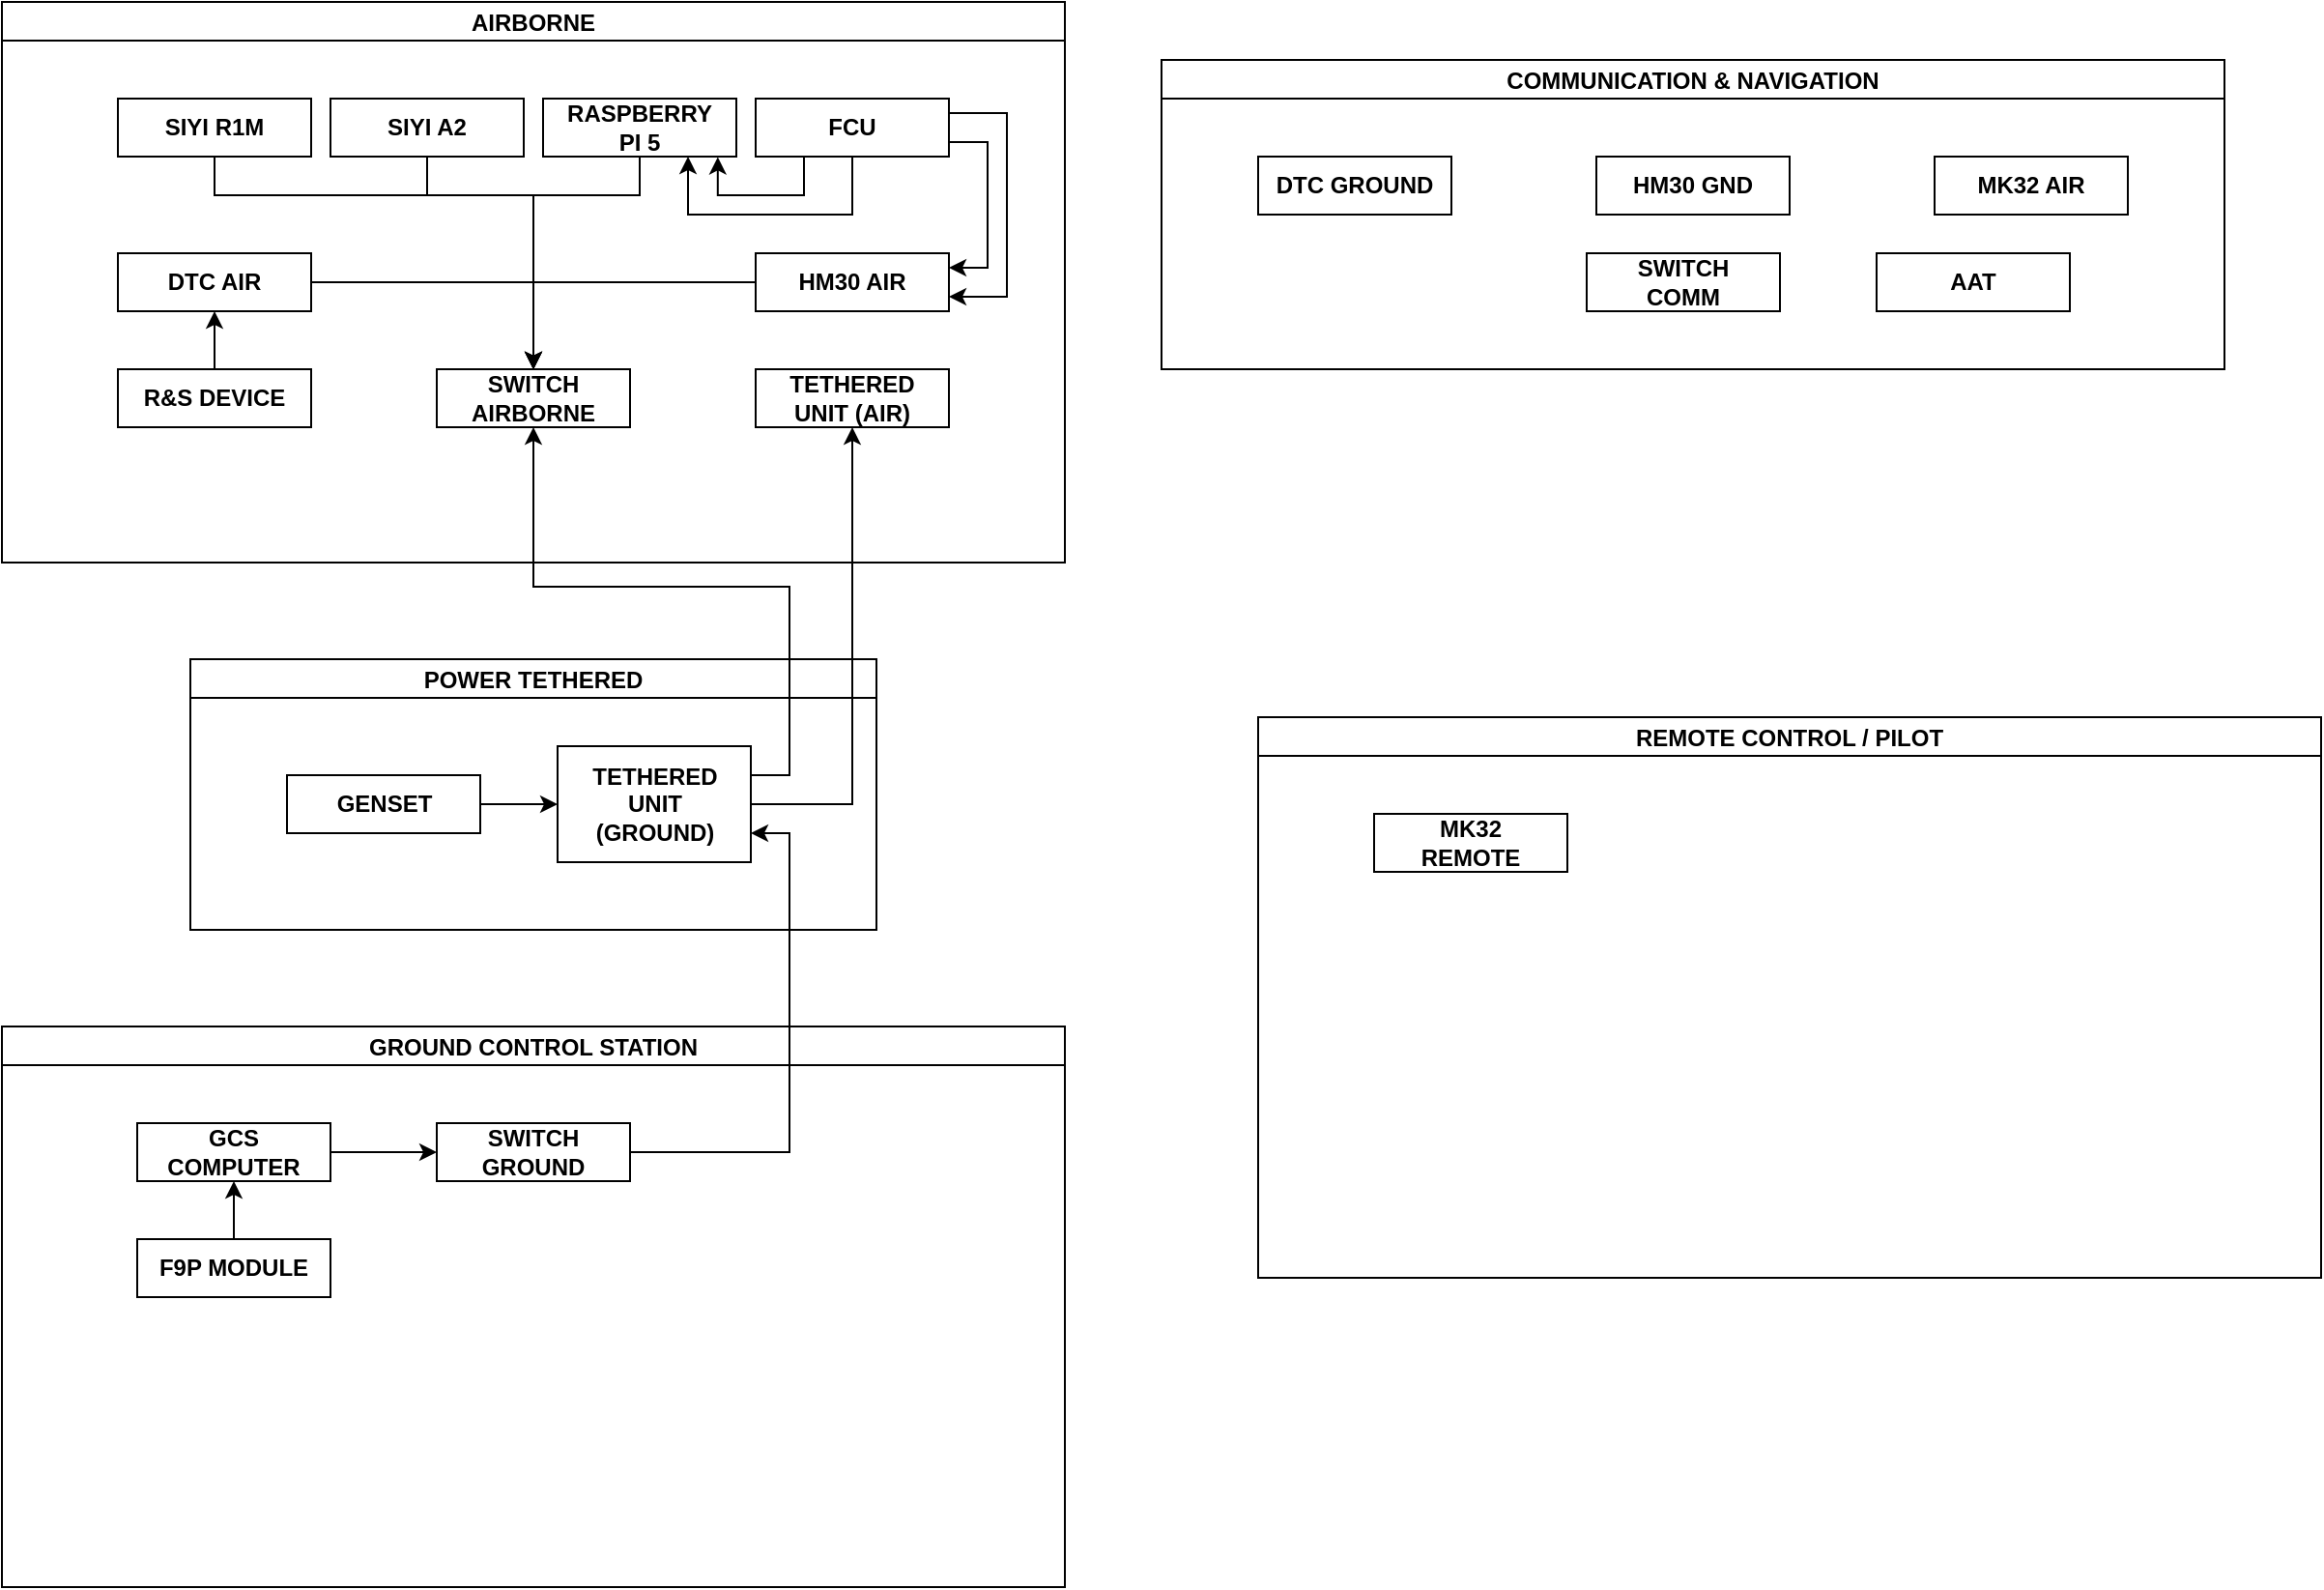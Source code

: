 <mxfile version="24.7.7">
  <diagram name="Page-1" id="90a13364-a465-7bf4-72fc-28e22215d7a0">
    <mxGraphModel dx="1062" dy="547" grid="1" gridSize="10" guides="1" tooltips="1" connect="1" arrows="1" fold="1" page="1" pageScale="1.5" pageWidth="1169" pageHeight="826" background="none" math="0" shadow="0">
      <root>
        <mxCell id="0" style=";html=1;" />
        <mxCell id="1" style=";html=1;" parent="0" />
        <mxCell id="j-6bAbtd_mNCW3oIfH7T-3" value="AIRBORNE" style="swimlane;startSize=20;horizontal=1;containerType=tree;newEdgeStyle={&quot;edgeStyle&quot;:&quot;elbowEdgeStyle&quot;,&quot;startArrow&quot;:&quot;none&quot;,&quot;endArrow&quot;:&quot;none&quot;};spacing=9;labelBackgroundColor=none;fontStyle=1" vertex="1" parent="1">
          <mxGeometry x="50" y="90" width="550" height="290" as="geometry">
            <mxRectangle x="80" y="40" width="100" height="30" as="alternateBounds" />
          </mxGeometry>
        </mxCell>
        <mxCell id="j-6bAbtd_mNCW3oIfH7T-64" style="edgeStyle=orthogonalEdgeStyle;rounded=0;orthogonalLoop=1;jettySize=auto;html=1;exitX=0.5;exitY=1;exitDx=0;exitDy=0;entryX=0.75;entryY=1;entryDx=0;entryDy=0;" edge="1" parent="j-6bAbtd_mNCW3oIfH7T-3" source="j-6bAbtd_mNCW3oIfH7T-9" target="j-6bAbtd_mNCW3oIfH7T-13">
          <mxGeometry relative="1" as="geometry">
            <Array as="points">
              <mxPoint x="440" y="110" />
              <mxPoint x="355" y="110" />
            </Array>
          </mxGeometry>
        </mxCell>
        <mxCell id="j-6bAbtd_mNCW3oIfH7T-75" style="edgeStyle=orthogonalEdgeStyle;rounded=0;orthogonalLoop=1;jettySize=auto;html=1;exitX=1;exitY=0.75;exitDx=0;exitDy=0;entryX=1;entryY=0.25;entryDx=0;entryDy=0;" edge="1" parent="j-6bAbtd_mNCW3oIfH7T-3" source="j-6bAbtd_mNCW3oIfH7T-9" target="j-6bAbtd_mNCW3oIfH7T-16">
          <mxGeometry relative="1" as="geometry" />
        </mxCell>
        <mxCell id="j-6bAbtd_mNCW3oIfH7T-76" style="edgeStyle=orthogonalEdgeStyle;rounded=0;orthogonalLoop=1;jettySize=auto;html=1;exitX=1;exitY=0.25;exitDx=0;exitDy=0;entryX=1;entryY=0.75;entryDx=0;entryDy=0;" edge="1" parent="j-6bAbtd_mNCW3oIfH7T-3" source="j-6bAbtd_mNCW3oIfH7T-9" target="j-6bAbtd_mNCW3oIfH7T-16">
          <mxGeometry relative="1" as="geometry">
            <Array as="points">
              <mxPoint x="520" y="58" />
              <mxPoint x="520" y="153" />
            </Array>
          </mxGeometry>
        </mxCell>
        <mxCell id="j-6bAbtd_mNCW3oIfH7T-9" value="FCU" style="whiteSpace=wrap;html=1;spacing=9;labelBackgroundColor=none;fontStyle=1" vertex="1" parent="j-6bAbtd_mNCW3oIfH7T-3">
          <mxGeometry x="390" y="50" width="100" height="30" as="geometry" />
        </mxCell>
        <mxCell id="j-6bAbtd_mNCW3oIfH7T-57" style="edgeStyle=orthogonalEdgeStyle;rounded=0;orthogonalLoop=1;jettySize=auto;html=1;exitX=0.5;exitY=1;exitDx=0;exitDy=0;entryX=0.5;entryY=0;entryDx=0;entryDy=0;" edge="1" parent="j-6bAbtd_mNCW3oIfH7T-3" source="j-6bAbtd_mNCW3oIfH7T-11" target="j-6bAbtd_mNCW3oIfH7T-17">
          <mxGeometry relative="1" as="geometry">
            <Array as="points">
              <mxPoint x="220" y="100" />
              <mxPoint x="275" y="100" />
            </Array>
          </mxGeometry>
        </mxCell>
        <mxCell id="j-6bAbtd_mNCW3oIfH7T-11" value="SIYI A2" style="whiteSpace=wrap;html=1;spacing=9;labelBackgroundColor=none;fontStyle=1" vertex="1" parent="j-6bAbtd_mNCW3oIfH7T-3">
          <mxGeometry x="170" y="50" width="100" height="30" as="geometry" />
        </mxCell>
        <mxCell id="j-6bAbtd_mNCW3oIfH7T-55" style="edgeStyle=elbowEdgeStyle;rounded=0;orthogonalLoop=1;jettySize=auto;html=1;entryX=0.5;entryY=0;entryDx=0;entryDy=0;elbow=vertical;" edge="1" parent="j-6bAbtd_mNCW3oIfH7T-3" source="j-6bAbtd_mNCW3oIfH7T-12" target="j-6bAbtd_mNCW3oIfH7T-17">
          <mxGeometry relative="1" as="geometry">
            <Array as="points">
              <mxPoint x="190" y="100" />
            </Array>
          </mxGeometry>
        </mxCell>
        <mxCell id="j-6bAbtd_mNCW3oIfH7T-12" value="SIYI R1M" style="whiteSpace=wrap;html=1;spacing=9;labelBackgroundColor=none;fontStyle=1" vertex="1" parent="j-6bAbtd_mNCW3oIfH7T-3">
          <mxGeometry x="60" y="50" width="100" height="30" as="geometry" />
        </mxCell>
        <mxCell id="j-6bAbtd_mNCW3oIfH7T-58" style="edgeStyle=orthogonalEdgeStyle;rounded=0;orthogonalLoop=1;jettySize=auto;html=1;exitX=0.5;exitY=1;exitDx=0;exitDy=0;entryX=0.5;entryY=0;entryDx=0;entryDy=0;" edge="1" parent="j-6bAbtd_mNCW3oIfH7T-3" source="j-6bAbtd_mNCW3oIfH7T-13" target="j-6bAbtd_mNCW3oIfH7T-17">
          <mxGeometry relative="1" as="geometry">
            <Array as="points">
              <mxPoint x="330" y="100" />
              <mxPoint x="275" y="100" />
            </Array>
          </mxGeometry>
        </mxCell>
        <mxCell id="j-6bAbtd_mNCW3oIfH7T-13" value="RASPBERRY PI 5" style="whiteSpace=wrap;html=1;spacing=9;labelBackgroundColor=none;fontStyle=1" vertex="1" parent="j-6bAbtd_mNCW3oIfH7T-3">
          <mxGeometry x="280" y="50" width="100" height="30" as="geometry" />
        </mxCell>
        <mxCell id="j-6bAbtd_mNCW3oIfH7T-51" style="edgeStyle=orthogonalEdgeStyle;rounded=0;orthogonalLoop=1;jettySize=auto;html=1;entryX=0.5;entryY=1;entryDx=0;entryDy=0;" edge="1" parent="j-6bAbtd_mNCW3oIfH7T-3" source="j-6bAbtd_mNCW3oIfH7T-14" target="j-6bAbtd_mNCW3oIfH7T-15">
          <mxGeometry relative="1" as="geometry" />
        </mxCell>
        <mxCell id="j-6bAbtd_mNCW3oIfH7T-14" value="R&amp;amp;S DEVICE" style="whiteSpace=wrap;html=1;spacing=9;labelBackgroundColor=none;fontStyle=1" vertex="1" parent="j-6bAbtd_mNCW3oIfH7T-3">
          <mxGeometry x="60" y="190" width="100" height="30" as="geometry" />
        </mxCell>
        <mxCell id="j-6bAbtd_mNCW3oIfH7T-52" style="edgeStyle=orthogonalEdgeStyle;rounded=0;orthogonalLoop=1;jettySize=auto;html=1;entryX=0.5;entryY=0;entryDx=0;entryDy=0;" edge="1" parent="j-6bAbtd_mNCW3oIfH7T-3" source="j-6bAbtd_mNCW3oIfH7T-15" target="j-6bAbtd_mNCW3oIfH7T-17">
          <mxGeometry relative="1" as="geometry" />
        </mxCell>
        <mxCell id="j-6bAbtd_mNCW3oIfH7T-15" value="DTC AIR" style="whiteSpace=wrap;html=1;spacing=9;labelBackgroundColor=none;fontStyle=1" vertex="1" parent="j-6bAbtd_mNCW3oIfH7T-3">
          <mxGeometry x="60" y="130" width="100" height="30" as="geometry" />
        </mxCell>
        <mxCell id="j-6bAbtd_mNCW3oIfH7T-54" style="edgeStyle=orthogonalEdgeStyle;rounded=0;orthogonalLoop=1;jettySize=auto;html=1;entryX=0.5;entryY=0;entryDx=0;entryDy=0;" edge="1" parent="j-6bAbtd_mNCW3oIfH7T-3" source="j-6bAbtd_mNCW3oIfH7T-16" target="j-6bAbtd_mNCW3oIfH7T-17">
          <mxGeometry relative="1" as="geometry" />
        </mxCell>
        <mxCell id="j-6bAbtd_mNCW3oIfH7T-16" value="HM30 AIR" style="whiteSpace=wrap;html=1;spacing=9;labelBackgroundColor=none;fontStyle=1" vertex="1" parent="j-6bAbtd_mNCW3oIfH7T-3">
          <mxGeometry x="390" y="130" width="100" height="30" as="geometry" />
        </mxCell>
        <mxCell id="j-6bAbtd_mNCW3oIfH7T-17" value="SWITCH AIRBORNE" style="whiteSpace=wrap;html=1;spacing=9;labelBackgroundColor=none;fontStyle=1" vertex="1" parent="j-6bAbtd_mNCW3oIfH7T-3">
          <mxGeometry x="225" y="190" width="100" height="30" as="geometry" />
        </mxCell>
        <mxCell id="j-6bAbtd_mNCW3oIfH7T-18" value="TETHERED UNIT (AIR)" style="whiteSpace=wrap;html=1;spacing=9;labelBackgroundColor=none;fontStyle=1" vertex="1" parent="j-6bAbtd_mNCW3oIfH7T-3">
          <mxGeometry x="390" y="190" width="100" height="30" as="geometry" />
        </mxCell>
        <mxCell id="j-6bAbtd_mNCW3oIfH7T-63" style="edgeStyle=orthogonalEdgeStyle;rounded=0;orthogonalLoop=1;jettySize=auto;html=1;exitX=0.25;exitY=1;exitDx=0;exitDy=0;entryX=0.904;entryY=1.007;entryDx=0;entryDy=0;entryPerimeter=0;" edge="1" parent="j-6bAbtd_mNCW3oIfH7T-3" source="j-6bAbtd_mNCW3oIfH7T-9" target="j-6bAbtd_mNCW3oIfH7T-13">
          <mxGeometry relative="1" as="geometry">
            <Array as="points">
              <mxPoint x="415" y="100" />
              <mxPoint x="370" y="100" />
            </Array>
          </mxGeometry>
        </mxCell>
        <mxCell id="j-6bAbtd_mNCW3oIfH7T-19" value="GROUND CONTROL STATION" style="swimlane;startSize=20;horizontal=1;containerType=tree;newEdgeStyle={&quot;edgeStyle&quot;:&quot;elbowEdgeStyle&quot;,&quot;startArrow&quot;:&quot;none&quot;,&quot;endArrow&quot;:&quot;none&quot;};spacing=9;labelBackgroundColor=none;fontStyle=1" vertex="1" parent="1">
          <mxGeometry x="50" y="620" width="550" height="290" as="geometry">
            <mxRectangle x="80" y="40" width="100" height="30" as="alternateBounds" />
          </mxGeometry>
        </mxCell>
        <mxCell id="j-6bAbtd_mNCW3oIfH7T-20" value="SWITCH GROUND" style="whiteSpace=wrap;html=1;spacing=9;labelBackgroundColor=none;fontStyle=1" vertex="1" parent="j-6bAbtd_mNCW3oIfH7T-19">
          <mxGeometry x="225" y="50" width="100" height="30" as="geometry" />
        </mxCell>
        <mxCell id="j-6bAbtd_mNCW3oIfH7T-85" style="edgeStyle=orthogonalEdgeStyle;rounded=0;orthogonalLoop=1;jettySize=auto;html=1;exitX=0.5;exitY=0;exitDx=0;exitDy=0;entryX=0.5;entryY=1;entryDx=0;entryDy=0;" edge="1" parent="j-6bAbtd_mNCW3oIfH7T-19" source="j-6bAbtd_mNCW3oIfH7T-21" target="j-6bAbtd_mNCW3oIfH7T-22">
          <mxGeometry relative="1" as="geometry" />
        </mxCell>
        <mxCell id="j-6bAbtd_mNCW3oIfH7T-21" value="F9P MODULE" style="whiteSpace=wrap;html=1;spacing=9;labelBackgroundColor=none;fontStyle=1" vertex="1" parent="j-6bAbtd_mNCW3oIfH7T-19">
          <mxGeometry x="70" y="110" width="100" height="30" as="geometry" />
        </mxCell>
        <mxCell id="j-6bAbtd_mNCW3oIfH7T-86" style="edgeStyle=orthogonalEdgeStyle;rounded=0;orthogonalLoop=1;jettySize=auto;html=1;exitX=1;exitY=0.5;exitDx=0;exitDy=0;entryX=0;entryY=0.5;entryDx=0;entryDy=0;" edge="1" parent="j-6bAbtd_mNCW3oIfH7T-19" source="j-6bAbtd_mNCW3oIfH7T-22" target="j-6bAbtd_mNCW3oIfH7T-20">
          <mxGeometry relative="1" as="geometry" />
        </mxCell>
        <mxCell id="j-6bAbtd_mNCW3oIfH7T-22" value="GCS COMPUTER" style="whiteSpace=wrap;html=1;spacing=9;labelBackgroundColor=none;fontStyle=1" vertex="1" parent="j-6bAbtd_mNCW3oIfH7T-19">
          <mxGeometry x="70" y="50" width="100" height="30" as="geometry" />
        </mxCell>
        <mxCell id="j-6bAbtd_mNCW3oIfH7T-29" value="COMMUNICATION &amp; NAVIGATION" style="swimlane;startSize=20;horizontal=1;containerType=tree;newEdgeStyle={&quot;edgeStyle&quot;:&quot;elbowEdgeStyle&quot;,&quot;startArrow&quot;:&quot;none&quot;,&quot;endArrow&quot;:&quot;none&quot;};spacing=9;labelBackgroundColor=none;fontStyle=1" vertex="1" parent="1">
          <mxGeometry x="650" y="120" width="550" height="160" as="geometry">
            <mxRectangle x="80" y="40" width="100" height="30" as="alternateBounds" />
          </mxGeometry>
        </mxCell>
        <mxCell id="j-6bAbtd_mNCW3oIfH7T-30" value="MK32 AIR" style="whiteSpace=wrap;html=1;spacing=9;labelBackgroundColor=none;fontStyle=1" vertex="1" parent="j-6bAbtd_mNCW3oIfH7T-29">
          <mxGeometry x="400" y="50" width="100" height="30" as="geometry" />
        </mxCell>
        <mxCell id="j-6bAbtd_mNCW3oIfH7T-31" value="HM30 GND" style="whiteSpace=wrap;html=1;spacing=9;labelBackgroundColor=none;fontStyle=1" vertex="1" parent="j-6bAbtd_mNCW3oIfH7T-29">
          <mxGeometry x="225" y="50" width="100" height="30" as="geometry" />
        </mxCell>
        <mxCell id="j-6bAbtd_mNCW3oIfH7T-32" value="AAT" style="whiteSpace=wrap;html=1;spacing=9;labelBackgroundColor=none;fontStyle=1" vertex="1" parent="j-6bAbtd_mNCW3oIfH7T-29">
          <mxGeometry x="370" y="100" width="100" height="30" as="geometry" />
        </mxCell>
        <mxCell id="j-6bAbtd_mNCW3oIfH7T-33" value="SWITCH COMM" style="whiteSpace=wrap;html=1;spacing=9;labelBackgroundColor=none;fontStyle=1" vertex="1" parent="j-6bAbtd_mNCW3oIfH7T-29">
          <mxGeometry x="220" y="100" width="100" height="30" as="geometry" />
        </mxCell>
        <mxCell id="j-6bAbtd_mNCW3oIfH7T-34" value="DTC GROUND" style="whiteSpace=wrap;html=1;spacing=9;labelBackgroundColor=none;fontStyle=1" vertex="1" parent="j-6bAbtd_mNCW3oIfH7T-29">
          <mxGeometry x="50" y="50" width="100" height="30" as="geometry" />
        </mxCell>
        <mxCell id="j-6bAbtd_mNCW3oIfH7T-39" value="REMOTE CONTROL / PILOT" style="swimlane;startSize=20;horizontal=1;containerType=tree;newEdgeStyle={&quot;edgeStyle&quot;:&quot;elbowEdgeStyle&quot;,&quot;startArrow&quot;:&quot;none&quot;,&quot;endArrow&quot;:&quot;none&quot;};spacing=9;labelBackgroundColor=none;fontStyle=1" vertex="1" parent="1">
          <mxGeometry x="700" y="460" width="550" height="290" as="geometry">
            <mxRectangle x="80" y="40" width="100" height="30" as="alternateBounds" />
          </mxGeometry>
        </mxCell>
        <mxCell id="j-6bAbtd_mNCW3oIfH7T-42" value="MK32 REMOTE" style="whiteSpace=wrap;html=1;spacing=9;labelBackgroundColor=none;fontStyle=1" vertex="1" parent="j-6bAbtd_mNCW3oIfH7T-39">
          <mxGeometry x="60" y="50" width="100" height="30" as="geometry" />
        </mxCell>
        <mxCell id="j-6bAbtd_mNCW3oIfH7T-65" value="POWER TETHERED" style="swimlane;startSize=20;horizontal=1;containerType=tree;newEdgeStyle={&quot;edgeStyle&quot;:&quot;elbowEdgeStyle&quot;,&quot;startArrow&quot;:&quot;none&quot;,&quot;endArrow&quot;:&quot;none&quot;};spacing=9;labelBackgroundColor=none;fontStyle=1" vertex="1" parent="1">
          <mxGeometry x="147.5" y="430" width="355" height="140" as="geometry">
            <mxRectangle x="80" y="40" width="100" height="30" as="alternateBounds" />
          </mxGeometry>
        </mxCell>
        <mxCell id="j-6bAbtd_mNCW3oIfH7T-67" value="TETHERED UNIT (GROUND)" style="whiteSpace=wrap;html=1;spacing=9;labelBackgroundColor=none;fontStyle=1" vertex="1" parent="j-6bAbtd_mNCW3oIfH7T-65">
          <mxGeometry x="190" y="45" width="100" height="60" as="geometry" />
        </mxCell>
        <mxCell id="j-6bAbtd_mNCW3oIfH7T-83" style="edgeStyle=orthogonalEdgeStyle;rounded=0;orthogonalLoop=1;jettySize=auto;html=1;exitX=1;exitY=0.5;exitDx=0;exitDy=0;entryX=0;entryY=0.5;entryDx=0;entryDy=0;" edge="1" parent="j-6bAbtd_mNCW3oIfH7T-65" source="j-6bAbtd_mNCW3oIfH7T-68" target="j-6bAbtd_mNCW3oIfH7T-67">
          <mxGeometry relative="1" as="geometry" />
        </mxCell>
        <mxCell id="j-6bAbtd_mNCW3oIfH7T-68" value="GENSET" style="whiteSpace=wrap;html=1;spacing=9;labelBackgroundColor=none;fontStyle=1" vertex="1" parent="j-6bAbtd_mNCW3oIfH7T-65">
          <mxGeometry x="50" y="60" width="100" height="30" as="geometry" />
        </mxCell>
        <mxCell id="j-6bAbtd_mNCW3oIfH7T-89" style="edgeStyle=orthogonalEdgeStyle;rounded=0;orthogonalLoop=1;jettySize=auto;html=1;exitX=1;exitY=0.5;exitDx=0;exitDy=0;entryX=1;entryY=0.75;entryDx=0;entryDy=0;" edge="1" parent="1" source="j-6bAbtd_mNCW3oIfH7T-20" target="j-6bAbtd_mNCW3oIfH7T-67">
          <mxGeometry relative="1" as="geometry" />
        </mxCell>
        <mxCell id="j-6bAbtd_mNCW3oIfH7T-90" style="edgeStyle=orthogonalEdgeStyle;rounded=0;orthogonalLoop=1;jettySize=auto;html=1;exitX=1;exitY=0.25;exitDx=0;exitDy=0;entryX=0.5;entryY=1;entryDx=0;entryDy=0;" edge="1" parent="1" source="j-6bAbtd_mNCW3oIfH7T-67" target="j-6bAbtd_mNCW3oIfH7T-17">
          <mxGeometry relative="1" as="geometry" />
        </mxCell>
        <mxCell id="j-6bAbtd_mNCW3oIfH7T-91" style="edgeStyle=orthogonalEdgeStyle;rounded=0;orthogonalLoop=1;jettySize=auto;html=1;exitX=1;exitY=0.5;exitDx=0;exitDy=0;entryX=0.5;entryY=1;entryDx=0;entryDy=0;" edge="1" parent="1" source="j-6bAbtd_mNCW3oIfH7T-67" target="j-6bAbtd_mNCW3oIfH7T-18">
          <mxGeometry relative="1" as="geometry" />
        </mxCell>
      </root>
    </mxGraphModel>
  </diagram>
</mxfile>

